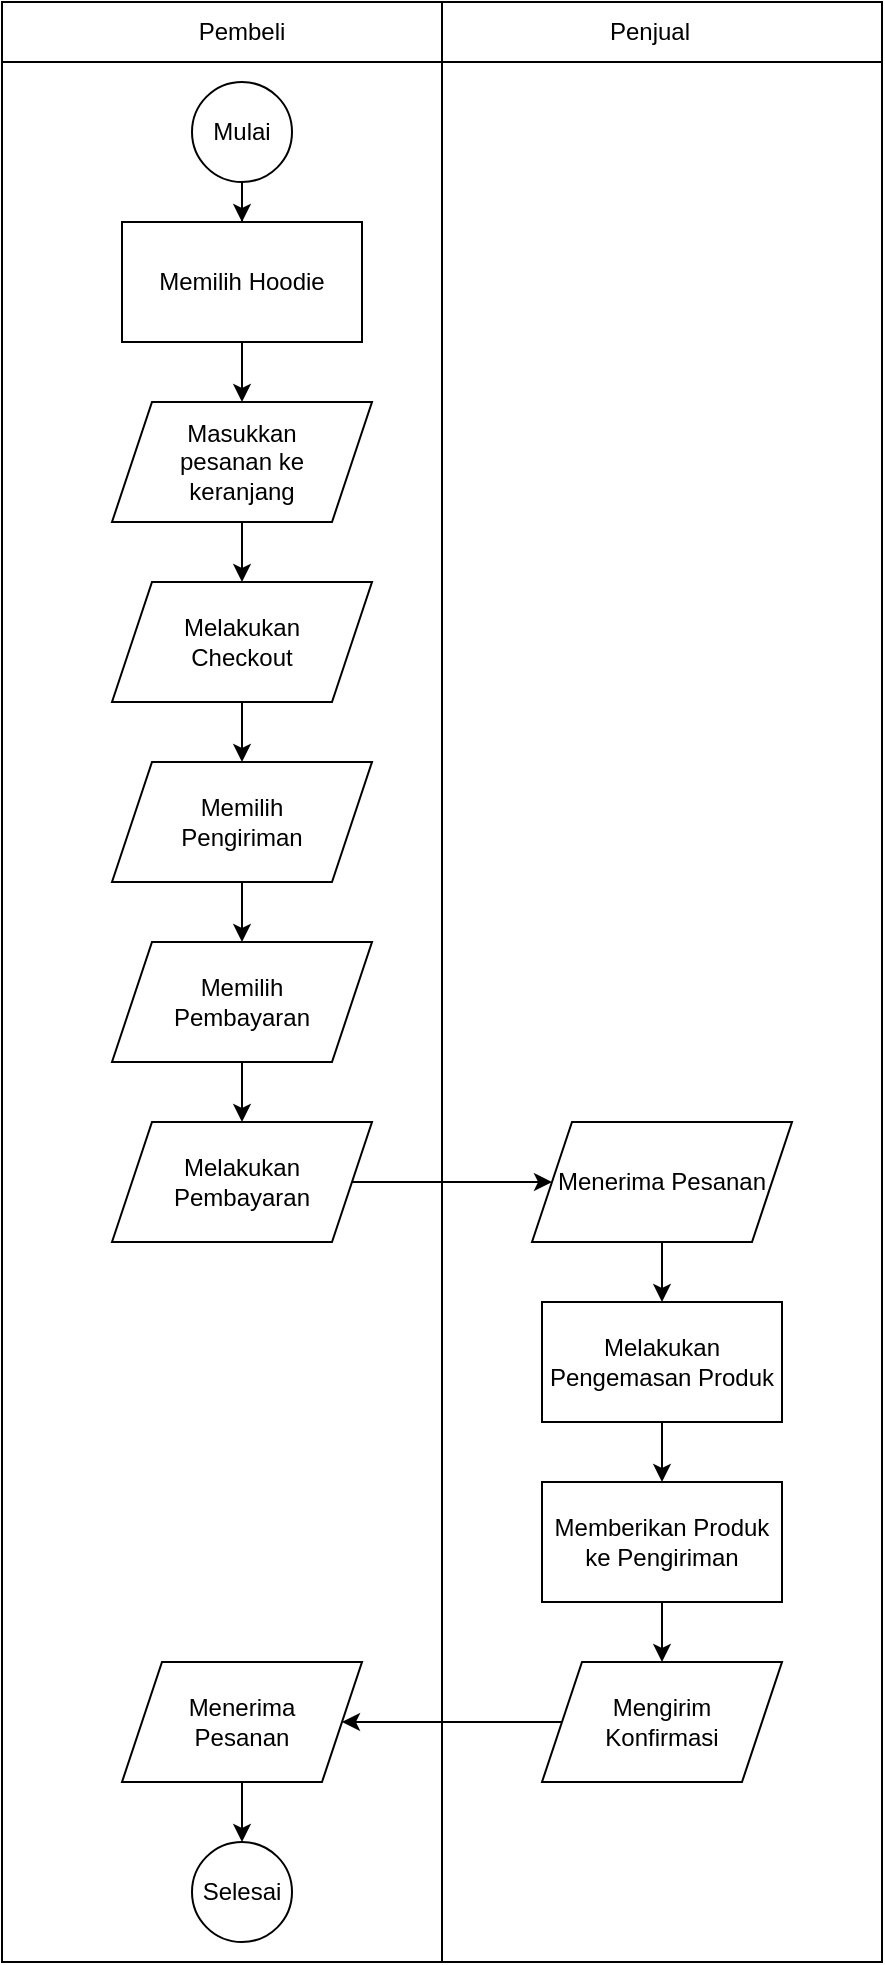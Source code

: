 <mxfile version="21.6.9" type="device">
  <diagram id="C5RBs43oDa-KdzZeNtuy" name="Page-1">
    <mxGraphModel dx="772" dy="330" grid="1" gridSize="10" guides="1" tooltips="1" connect="1" arrows="1" fold="1" page="1" pageScale="1" pageWidth="827" pageHeight="1169" math="0" shadow="0">
      <root>
        <mxCell id="WIyWlLk6GJQsqaUBKTNV-0" />
        <mxCell id="WIyWlLk6GJQsqaUBKTNV-1" parent="WIyWlLk6GJQsqaUBKTNV-0" />
        <mxCell id="P-t3HsEzRWIPR9Bao7rD-3" value="" style="shape=internalStorage;whiteSpace=wrap;html=1;backgroundOutline=1;dx=220;dy=30;" vertex="1" parent="WIyWlLk6GJQsqaUBKTNV-1">
          <mxGeometry x="90" y="150" width="440" height="980" as="geometry" />
        </mxCell>
        <mxCell id="P-t3HsEzRWIPR9Bao7rD-6" value="Pembeli" style="text;html=1;strokeColor=none;fillColor=none;align=center;verticalAlign=middle;whiteSpace=wrap;rounded=0;" vertex="1" parent="WIyWlLk6GJQsqaUBKTNV-1">
          <mxGeometry x="180" y="150" width="60" height="30" as="geometry" />
        </mxCell>
        <mxCell id="P-t3HsEzRWIPR9Bao7rD-7" value="Penjual" style="text;html=1;strokeColor=none;fillColor=none;align=center;verticalAlign=middle;whiteSpace=wrap;rounded=0;" vertex="1" parent="WIyWlLk6GJQsqaUBKTNV-1">
          <mxGeometry x="384" y="150" width="60" height="30" as="geometry" />
        </mxCell>
        <mxCell id="P-t3HsEzRWIPR9Bao7rD-11" value="" style="edgeStyle=orthogonalEdgeStyle;rounded=0;orthogonalLoop=1;jettySize=auto;html=1;" edge="1" parent="WIyWlLk6GJQsqaUBKTNV-1" source="P-t3HsEzRWIPR9Bao7rD-9" target="P-t3HsEzRWIPR9Bao7rD-10">
          <mxGeometry relative="1" as="geometry" />
        </mxCell>
        <mxCell id="P-t3HsEzRWIPR9Bao7rD-9" value="Mulai" style="ellipse;whiteSpace=wrap;html=1;" vertex="1" parent="WIyWlLk6GJQsqaUBKTNV-1">
          <mxGeometry x="185" y="190" width="50" height="50" as="geometry" />
        </mxCell>
        <mxCell id="P-t3HsEzRWIPR9Bao7rD-13" value="" style="edgeStyle=orthogonalEdgeStyle;rounded=0;orthogonalLoop=1;jettySize=auto;html=1;" edge="1" parent="WIyWlLk6GJQsqaUBKTNV-1" source="P-t3HsEzRWIPR9Bao7rD-10" target="P-t3HsEzRWIPR9Bao7rD-12">
          <mxGeometry relative="1" as="geometry" />
        </mxCell>
        <mxCell id="P-t3HsEzRWIPR9Bao7rD-10" value="Memilih Hoodie" style="whiteSpace=wrap;html=1;" vertex="1" parent="WIyWlLk6GJQsqaUBKTNV-1">
          <mxGeometry x="150" y="260" width="120" height="60" as="geometry" />
        </mxCell>
        <mxCell id="P-t3HsEzRWIPR9Bao7rD-19" value="" style="edgeStyle=orthogonalEdgeStyle;rounded=0;orthogonalLoop=1;jettySize=auto;html=1;" edge="1" parent="WIyWlLk6GJQsqaUBKTNV-1" source="P-t3HsEzRWIPR9Bao7rD-12" target="P-t3HsEzRWIPR9Bao7rD-18">
          <mxGeometry relative="1" as="geometry" />
        </mxCell>
        <mxCell id="P-t3HsEzRWIPR9Bao7rD-12" value="Masukkan &lt;br&gt;pesanan ke &lt;br&gt;keranjang" style="shape=parallelogram;perimeter=parallelogramPerimeter;whiteSpace=wrap;html=1;fixedSize=1;" vertex="1" parent="WIyWlLk6GJQsqaUBKTNV-1">
          <mxGeometry x="145" y="350" width="130" height="60" as="geometry" />
        </mxCell>
        <mxCell id="P-t3HsEzRWIPR9Bao7rD-29" value="" style="edgeStyle=orthogonalEdgeStyle;rounded=0;orthogonalLoop=1;jettySize=auto;html=1;" edge="1" parent="WIyWlLk6GJQsqaUBKTNV-1" source="P-t3HsEzRWIPR9Bao7rD-18" target="P-t3HsEzRWIPR9Bao7rD-28">
          <mxGeometry relative="1" as="geometry" />
        </mxCell>
        <mxCell id="P-t3HsEzRWIPR9Bao7rD-18" value="Melakukan&lt;br&gt;Checkout" style="shape=parallelogram;perimeter=parallelogramPerimeter;whiteSpace=wrap;html=1;fixedSize=1;" vertex="1" parent="WIyWlLk6GJQsqaUBKTNV-1">
          <mxGeometry x="145" y="440" width="130" height="60" as="geometry" />
        </mxCell>
        <mxCell id="P-t3HsEzRWIPR9Bao7rD-31" value="" style="edgeStyle=orthogonalEdgeStyle;rounded=0;orthogonalLoop=1;jettySize=auto;html=1;" edge="1" parent="WIyWlLk6GJQsqaUBKTNV-1" source="P-t3HsEzRWIPR9Bao7rD-28" target="P-t3HsEzRWIPR9Bao7rD-30">
          <mxGeometry relative="1" as="geometry" />
        </mxCell>
        <mxCell id="P-t3HsEzRWIPR9Bao7rD-28" value="Memilih &lt;br&gt;Pengiriman" style="shape=parallelogram;perimeter=parallelogramPerimeter;whiteSpace=wrap;html=1;fixedSize=1;" vertex="1" parent="WIyWlLk6GJQsqaUBKTNV-1">
          <mxGeometry x="145" y="530" width="130" height="60" as="geometry" />
        </mxCell>
        <mxCell id="P-t3HsEzRWIPR9Bao7rD-33" value="" style="edgeStyle=orthogonalEdgeStyle;rounded=0;orthogonalLoop=1;jettySize=auto;html=1;" edge="1" parent="WIyWlLk6GJQsqaUBKTNV-1" source="P-t3HsEzRWIPR9Bao7rD-30" target="P-t3HsEzRWIPR9Bao7rD-32">
          <mxGeometry relative="1" as="geometry" />
        </mxCell>
        <mxCell id="P-t3HsEzRWIPR9Bao7rD-30" value="Memilih &lt;br&gt;Pembayaran" style="shape=parallelogram;perimeter=parallelogramPerimeter;whiteSpace=wrap;html=1;fixedSize=1;" vertex="1" parent="WIyWlLk6GJQsqaUBKTNV-1">
          <mxGeometry x="145" y="620" width="130" height="60" as="geometry" />
        </mxCell>
        <mxCell id="P-t3HsEzRWIPR9Bao7rD-35" value="" style="edgeStyle=orthogonalEdgeStyle;rounded=0;orthogonalLoop=1;jettySize=auto;html=1;" edge="1" parent="WIyWlLk6GJQsqaUBKTNV-1" source="P-t3HsEzRWIPR9Bao7rD-32" target="P-t3HsEzRWIPR9Bao7rD-34">
          <mxGeometry relative="1" as="geometry" />
        </mxCell>
        <mxCell id="P-t3HsEzRWIPR9Bao7rD-32" value="Melakukan Pembayaran" style="shape=parallelogram;perimeter=parallelogramPerimeter;whiteSpace=wrap;html=1;fixedSize=1;" vertex="1" parent="WIyWlLk6GJQsqaUBKTNV-1">
          <mxGeometry x="145" y="710" width="130" height="60" as="geometry" />
        </mxCell>
        <mxCell id="P-t3HsEzRWIPR9Bao7rD-41" value="" style="edgeStyle=orthogonalEdgeStyle;rounded=0;orthogonalLoop=1;jettySize=auto;html=1;" edge="1" parent="WIyWlLk6GJQsqaUBKTNV-1" source="P-t3HsEzRWIPR9Bao7rD-34" target="P-t3HsEzRWIPR9Bao7rD-40">
          <mxGeometry relative="1" as="geometry" />
        </mxCell>
        <mxCell id="P-t3HsEzRWIPR9Bao7rD-34" value="Menerima Pesanan" style="shape=parallelogram;perimeter=parallelogramPerimeter;whiteSpace=wrap;html=1;fixedSize=1;" vertex="1" parent="WIyWlLk6GJQsqaUBKTNV-1">
          <mxGeometry x="355" y="710" width="130" height="60" as="geometry" />
        </mxCell>
        <mxCell id="P-t3HsEzRWIPR9Bao7rD-43" value="" style="edgeStyle=orthogonalEdgeStyle;rounded=0;orthogonalLoop=1;jettySize=auto;html=1;" edge="1" parent="WIyWlLk6GJQsqaUBKTNV-1" source="P-t3HsEzRWIPR9Bao7rD-40" target="P-t3HsEzRWIPR9Bao7rD-42">
          <mxGeometry relative="1" as="geometry" />
        </mxCell>
        <mxCell id="P-t3HsEzRWIPR9Bao7rD-40" value="Melakukan Pengemasan Produk" style="whiteSpace=wrap;html=1;" vertex="1" parent="WIyWlLk6GJQsqaUBKTNV-1">
          <mxGeometry x="360" y="800" width="120" height="60" as="geometry" />
        </mxCell>
        <mxCell id="P-t3HsEzRWIPR9Bao7rD-45" value="" style="edgeStyle=orthogonalEdgeStyle;rounded=0;orthogonalLoop=1;jettySize=auto;html=1;" edge="1" parent="WIyWlLk6GJQsqaUBKTNV-1" source="P-t3HsEzRWIPR9Bao7rD-42" target="P-t3HsEzRWIPR9Bao7rD-44">
          <mxGeometry relative="1" as="geometry" />
        </mxCell>
        <mxCell id="P-t3HsEzRWIPR9Bao7rD-42" value="Memberikan Produk ke Pengiriman" style="whiteSpace=wrap;html=1;" vertex="1" parent="WIyWlLk6GJQsqaUBKTNV-1">
          <mxGeometry x="360" y="890" width="120" height="60" as="geometry" />
        </mxCell>
        <mxCell id="P-t3HsEzRWIPR9Bao7rD-47" value="" style="edgeStyle=orthogonalEdgeStyle;rounded=0;orthogonalLoop=1;jettySize=auto;html=1;" edge="1" parent="WIyWlLk6GJQsqaUBKTNV-1" source="P-t3HsEzRWIPR9Bao7rD-44" target="P-t3HsEzRWIPR9Bao7rD-46">
          <mxGeometry relative="1" as="geometry" />
        </mxCell>
        <mxCell id="P-t3HsEzRWIPR9Bao7rD-44" value="Mengirim &lt;br&gt;Konfirmasi" style="shape=parallelogram;perimeter=parallelogramPerimeter;whiteSpace=wrap;html=1;fixedSize=1;" vertex="1" parent="WIyWlLk6GJQsqaUBKTNV-1">
          <mxGeometry x="360" y="980" width="120" height="60" as="geometry" />
        </mxCell>
        <mxCell id="P-t3HsEzRWIPR9Bao7rD-49" value="" style="edgeStyle=orthogonalEdgeStyle;rounded=0;orthogonalLoop=1;jettySize=auto;html=1;" edge="1" parent="WIyWlLk6GJQsqaUBKTNV-1" source="P-t3HsEzRWIPR9Bao7rD-46" target="P-t3HsEzRWIPR9Bao7rD-48">
          <mxGeometry relative="1" as="geometry" />
        </mxCell>
        <mxCell id="P-t3HsEzRWIPR9Bao7rD-46" value="Menerima &lt;br&gt;Pesanan" style="shape=parallelogram;perimeter=parallelogramPerimeter;whiteSpace=wrap;html=1;fixedSize=1;" vertex="1" parent="WIyWlLk6GJQsqaUBKTNV-1">
          <mxGeometry x="150" y="980" width="120" height="60" as="geometry" />
        </mxCell>
        <mxCell id="P-t3HsEzRWIPR9Bao7rD-48" value="Selesai" style="ellipse;whiteSpace=wrap;html=1;" vertex="1" parent="WIyWlLk6GJQsqaUBKTNV-1">
          <mxGeometry x="185" y="1070" width="50" height="50" as="geometry" />
        </mxCell>
      </root>
    </mxGraphModel>
  </diagram>
</mxfile>
